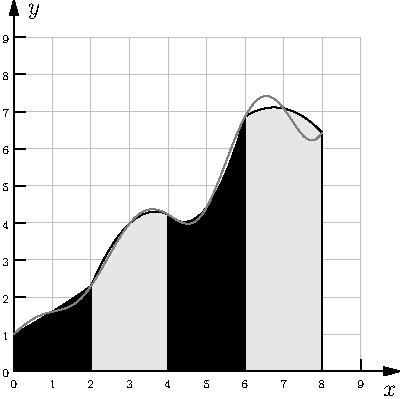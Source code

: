 size(200,200,IgnoreAspect);
import graph;





int[] xgrid = {0,1,2,3,4,5,6,7,8,9};
int[] ygrid = {0,1,2,3,4,5,6,7,8,9};

pen pengrid = mediumgrey + linewidth(.25);

pen ticks = fontsize(6);

for(int p : xgrid){
	pair f(real x){
		return (p,x);
	}
	draw(graph(f,min(ygrid),max(ygrid)),pengrid);
	xtick("$"+ string(p)+"$",p,ticks);
}

for(int p : ygrid){
	real f(real x){
		return p;
	}
	draw(graph(f,min(xgrid),max(xgrid)),pengrid);
	ytick("$"+ string(p)+"$",p,ticks);
}


xaxis(Label("$x$",align=2S),0,10,EndArrow,above=true);
yaxis(Label("$y$",align=2E),0,10,EndArrow,above = true);





real f(real x){
 return (x+1)*sqrt(1-1/2*sin(x)^2);//sqrt(1-2*x^2)/sqrt(1-x^2);
}


path simp(real a, real b, real c,real f(real x)){//, real A, real B, real C){
    real s(real x){
        return f(a)*(x-b)*(x-c)/((a-b)*(a-c))+f(b)*(x-a)*(x-c)/((b-a)*(b-c))+f(c)*(x-a)*(x-b)/((c-a)*(c-b));
    }

    path c = (a,0)--graph(s,a,c)--(c,0)--cycle;
    return c;
}



fill(simp(0,1,2,f));
draw(simp(0,1,2,f));



fill(simp(2,3,4,f),lightgrey);
draw(simp(2,3,4,f));


fill(simp(4,5,6,f));
draw(simp(4,5,6,f));

fill(simp(6,7,8,f),lightgrey);
draw(simp(6,7,8,f));

/*
int steps = 8;

for(int p=0;p<steps;++p){

    //real midp = (p*8/steps+((p+1)*8/steps))/2;

    path c = (p*8/steps,0)--(p*8/steps,f(p*8/steps))--((p+1)*8/steps,f((p+1)*8/steps))--((p+1)*8/steps,0)--cycle;

    fill(c,lightgrey);
    draw(c);

}
*/






draw(graph(f,0,8),grey);












